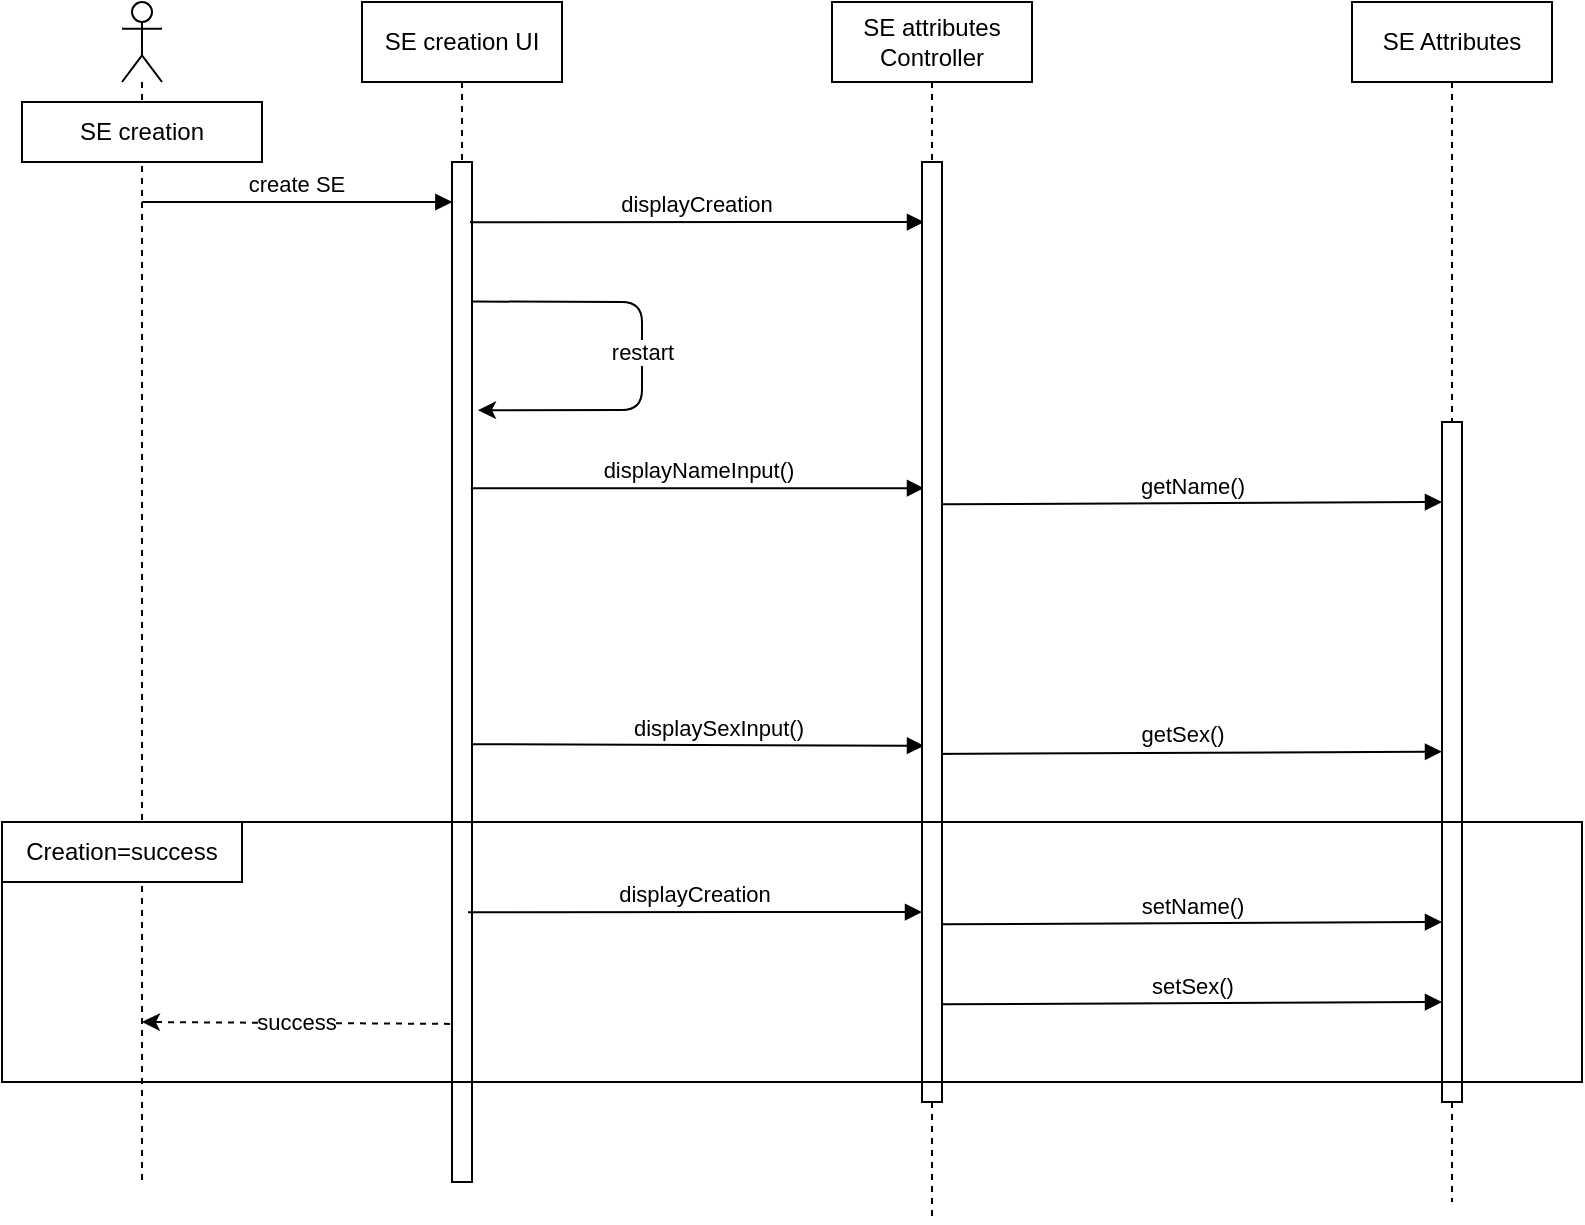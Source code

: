 <mxfile version="12.8.8" type="device"><diagram id="PABzufz_qxCZcPaWFJeJ" name="Page-1"><mxGraphModel dx="841" dy="699" grid="1" gridSize="10" guides="1" tooltips="1" connect="1" arrows="1" fold="1" page="1" pageScale="1" pageWidth="1700" pageHeight="1100" math="0" shadow="0"><root><mxCell id="0"/><mxCell id="1" parent="0"/><mxCell id="v_lauQe1_B7t20Tk2Dnh-1" value="" style="shape=umlLifeline;participant=umlActor;perimeter=lifelinePerimeter;whiteSpace=wrap;html=1;container=1;collapsible=0;recursiveResize=0;verticalAlign=top;spacingTop=36;labelBackgroundColor=#ffffff;outlineConnect=0;" parent="1" vertex="1"><mxGeometry x="80" y="80" width="20" height="590" as="geometry"/></mxCell><mxCell id="v_lauQe1_B7t20Tk2Dnh-2" value="SE creation UI" style="shape=umlLifeline;perimeter=lifelinePerimeter;whiteSpace=wrap;html=1;container=1;collapsible=0;recursiveResize=0;outlineConnect=0;" parent="1" vertex="1"><mxGeometry x="200" y="80" width="100" height="590" as="geometry"/></mxCell><mxCell id="v_lauQe1_B7t20Tk2Dnh-8" value="" style="html=1;points=[];perimeter=orthogonalPerimeter;" parent="v_lauQe1_B7t20Tk2Dnh-2" vertex="1"><mxGeometry x="45" y="80" width="10" height="510" as="geometry"/></mxCell><mxCell id="tebTd1a6crVYwetj5ZOM-6" value="restart" style="endArrow=classic;html=1;exitX=1;exitY=0.196;exitDx=0;exitDy=0;exitPerimeter=0;entryX=1.3;entryY=0.293;entryDx=0;entryDy=0;entryPerimeter=0;" edge="1" parent="v_lauQe1_B7t20Tk2Dnh-2"><mxGeometry width="50" height="50" relative="1" as="geometry"><mxPoint x="55" y="149.76" as="sourcePoint"/><mxPoint x="58" y="204.08" as="targetPoint"/><Array as="points"><mxPoint x="140" y="150"/><mxPoint x="140" y="204"/></Array></mxGeometry></mxCell><mxCell id="v_lauQe1_B7t20Tk2Dnh-3" value="SE attributes Controller" style="shape=umlLifeline;perimeter=lifelinePerimeter;whiteSpace=wrap;html=1;container=1;collapsible=0;recursiveResize=0;outlineConnect=0;" parent="1" vertex="1"><mxGeometry x="435" y="80" width="100" height="610" as="geometry"/></mxCell><mxCell id="v_lauQe1_B7t20Tk2Dnh-4" value="SE Attributes" style="shape=umlLifeline;perimeter=lifelinePerimeter;whiteSpace=wrap;html=1;container=1;collapsible=0;recursiveResize=0;outlineConnect=0;" parent="1" vertex="1"><mxGeometry x="695" y="80" width="100" height="600" as="geometry"/></mxCell><mxCell id="v_lauQe1_B7t20Tk2Dnh-15" value="displayNameInput()" style="html=1;verticalAlign=bottom;endArrow=block;exitX=0.938;exitY=0.071;exitDx=0;exitDy=0;exitPerimeter=0;entryX=0.1;entryY=0.347;entryDx=0;entryDy=0;entryPerimeter=0;" parent="1" edge="1" target="v_lauQe1_B7t20Tk2Dnh-9"><mxGeometry width="80" relative="1" as="geometry"><mxPoint x="254.38" y="323.16" as="sourcePoint"/><mxPoint x="485" y="323" as="targetPoint"/></mxGeometry></mxCell><mxCell id="v_lauQe1_B7t20Tk2Dnh-20" value="displaySexInput()" style="html=1;verticalAlign=bottom;endArrow=block;exitX=0.967;exitY=0.429;exitDx=0;exitDy=0;exitPerimeter=0;entryX=0.1;entryY=0.621;entryDx=0;entryDy=0;entryPerimeter=0;" parent="1" edge="1" target="v_lauQe1_B7t20Tk2Dnh-9"><mxGeometry x="0.091" width="80" relative="1" as="geometry"><mxPoint x="254.67" y="451.12" as="sourcePoint"/><mxPoint x="484.5" y="451.12" as="targetPoint"/><mxPoint as="offset"/></mxGeometry></mxCell><mxCell id="v_lauQe1_B7t20Tk2Dnh-21" value="getSex()" style="html=1;verticalAlign=bottom;endArrow=block;exitX=0.981;exitY=0.464;exitDx=0;exitDy=0;exitPerimeter=0;entryX=0;entryY=0.526;entryDx=0;entryDy=0;entryPerimeter=0;" parent="1" edge="1"><mxGeometry width="80" relative="1" as="geometry"><mxPoint x="480.0" y="456.0" as="sourcePoint"/><mxPoint x="740" y="454.84" as="targetPoint"/></mxGeometry></mxCell><mxCell id="sCeEVPKQ3zaVU8UbnTLa-1" value="create SE" style="html=1;verticalAlign=bottom;endArrow=block;entryX=-0.014;entryY=0.035;entryDx=0;entryDy=0;entryPerimeter=0;" parent="1" edge="1"><mxGeometry width="80" relative="1" as="geometry"><mxPoint x="89.997" y="180" as="sourcePoint"/><mxPoint x="245.19" y="180" as="targetPoint"/></mxGeometry></mxCell><mxCell id="sCeEVPKQ3zaVU8UbnTLa-2" value="displayCreation" style="html=1;verticalAlign=bottom;endArrow=block;exitX=0.9;exitY=0.059;exitDx=0;exitDy=0;exitPerimeter=0;" parent="1" source="v_lauQe1_B7t20Tk2Dnh-8" edge="1"><mxGeometry width="80" relative="1" as="geometry"><mxPoint x="260.0" y="201.12" as="sourcePoint"/><mxPoint x="481" y="190" as="targetPoint"/></mxGeometry></mxCell><mxCell id="sCeEVPKQ3zaVU8UbnTLa-9" value="SE creation" style="rounded=0;whiteSpace=wrap;html=1;fillColor=#ffffff;" parent="1" vertex="1"><mxGeometry x="30" y="130" width="120" height="30" as="geometry"/></mxCell><mxCell id="v_lauQe1_B7t20Tk2Dnh-9" value="" style="html=1;points=[];perimeter=orthogonalPerimeter;" parent="1" vertex="1"><mxGeometry x="480" y="160" width="10" height="470" as="geometry"/></mxCell><mxCell id="v_lauQe1_B7t20Tk2Dnh-10" value="" style="html=1;points=[];perimeter=orthogonalPerimeter;" parent="1" vertex="1"><mxGeometry x="740" y="290" width="10" height="340" as="geometry"/></mxCell><mxCell id="tebTd1a6crVYwetj5ZOM-8" value="Creation=success" style="rounded=0;whiteSpace=wrap;html=1;fillColor=#ffffff;" vertex="1" parent="1"><mxGeometry x="20" y="490" width="120" height="30" as="geometry"/></mxCell><mxCell id="tebTd1a6crVYwetj5ZOM-10" value="getName()" style="html=1;verticalAlign=bottom;endArrow=block;exitX=0.981;exitY=0.464;exitDx=0;exitDy=0;exitPerimeter=0;" edge="1" parent="1"><mxGeometry width="80" relative="1" as="geometry"><mxPoint x="490" y="331.16" as="sourcePoint"/><mxPoint x="740" y="330" as="targetPoint"/></mxGeometry></mxCell><mxCell id="tebTd1a6crVYwetj5ZOM-11" value="setName()" style="html=1;verticalAlign=bottom;endArrow=block;exitX=0.981;exitY=0.464;exitDx=0;exitDy=0;exitPerimeter=0;" edge="1" parent="1"><mxGeometry width="80" relative="1" as="geometry"><mxPoint x="490" y="541.16" as="sourcePoint"/><mxPoint x="740" y="540" as="targetPoint"/></mxGeometry></mxCell><mxCell id="tebTd1a6crVYwetj5ZOM-12" value="setSex()" style="html=1;verticalAlign=bottom;endArrow=block;exitX=0.981;exitY=0.464;exitDx=0;exitDy=0;exitPerimeter=0;" edge="1" parent="1"><mxGeometry width="80" relative="1" as="geometry"><mxPoint x="490" y="581.16" as="sourcePoint"/><mxPoint x="740" y="580" as="targetPoint"/></mxGeometry></mxCell><mxCell id="tebTd1a6crVYwetj5ZOM-15" value="displayCreation" style="html=1;verticalAlign=bottom;endArrow=block;exitX=0.9;exitY=0.059;exitDx=0;exitDy=0;exitPerimeter=0;" edge="1" parent="1"><mxGeometry width="80" relative="1" as="geometry"><mxPoint x="253" y="535.09" as="sourcePoint"/><mxPoint x="480" y="535" as="targetPoint"/></mxGeometry></mxCell><mxCell id="tebTd1a6crVYwetj5ZOM-16" value="success" style="endArrow=classic;html=1;dashed=1;exitX=-0.1;exitY=0.845;exitDx=0;exitDy=0;exitPerimeter=0;" edge="1" parent="1" source="v_lauQe1_B7t20Tk2Dnh-8"><mxGeometry width="50" height="50" relative="1" as="geometry"><mxPoint x="250" y="590" as="sourcePoint"/><mxPoint x="90" y="590" as="targetPoint"/></mxGeometry></mxCell><mxCell id="tebTd1a6crVYwetj5ZOM-17" value="" style="rounded=0;whiteSpace=wrap;html=1;gradientColor=#ffffff;fillColor=none;" vertex="1" parent="1"><mxGeometry x="20" y="490" width="790" height="130" as="geometry"/></mxCell></root></mxGraphModel></diagram></mxfile>